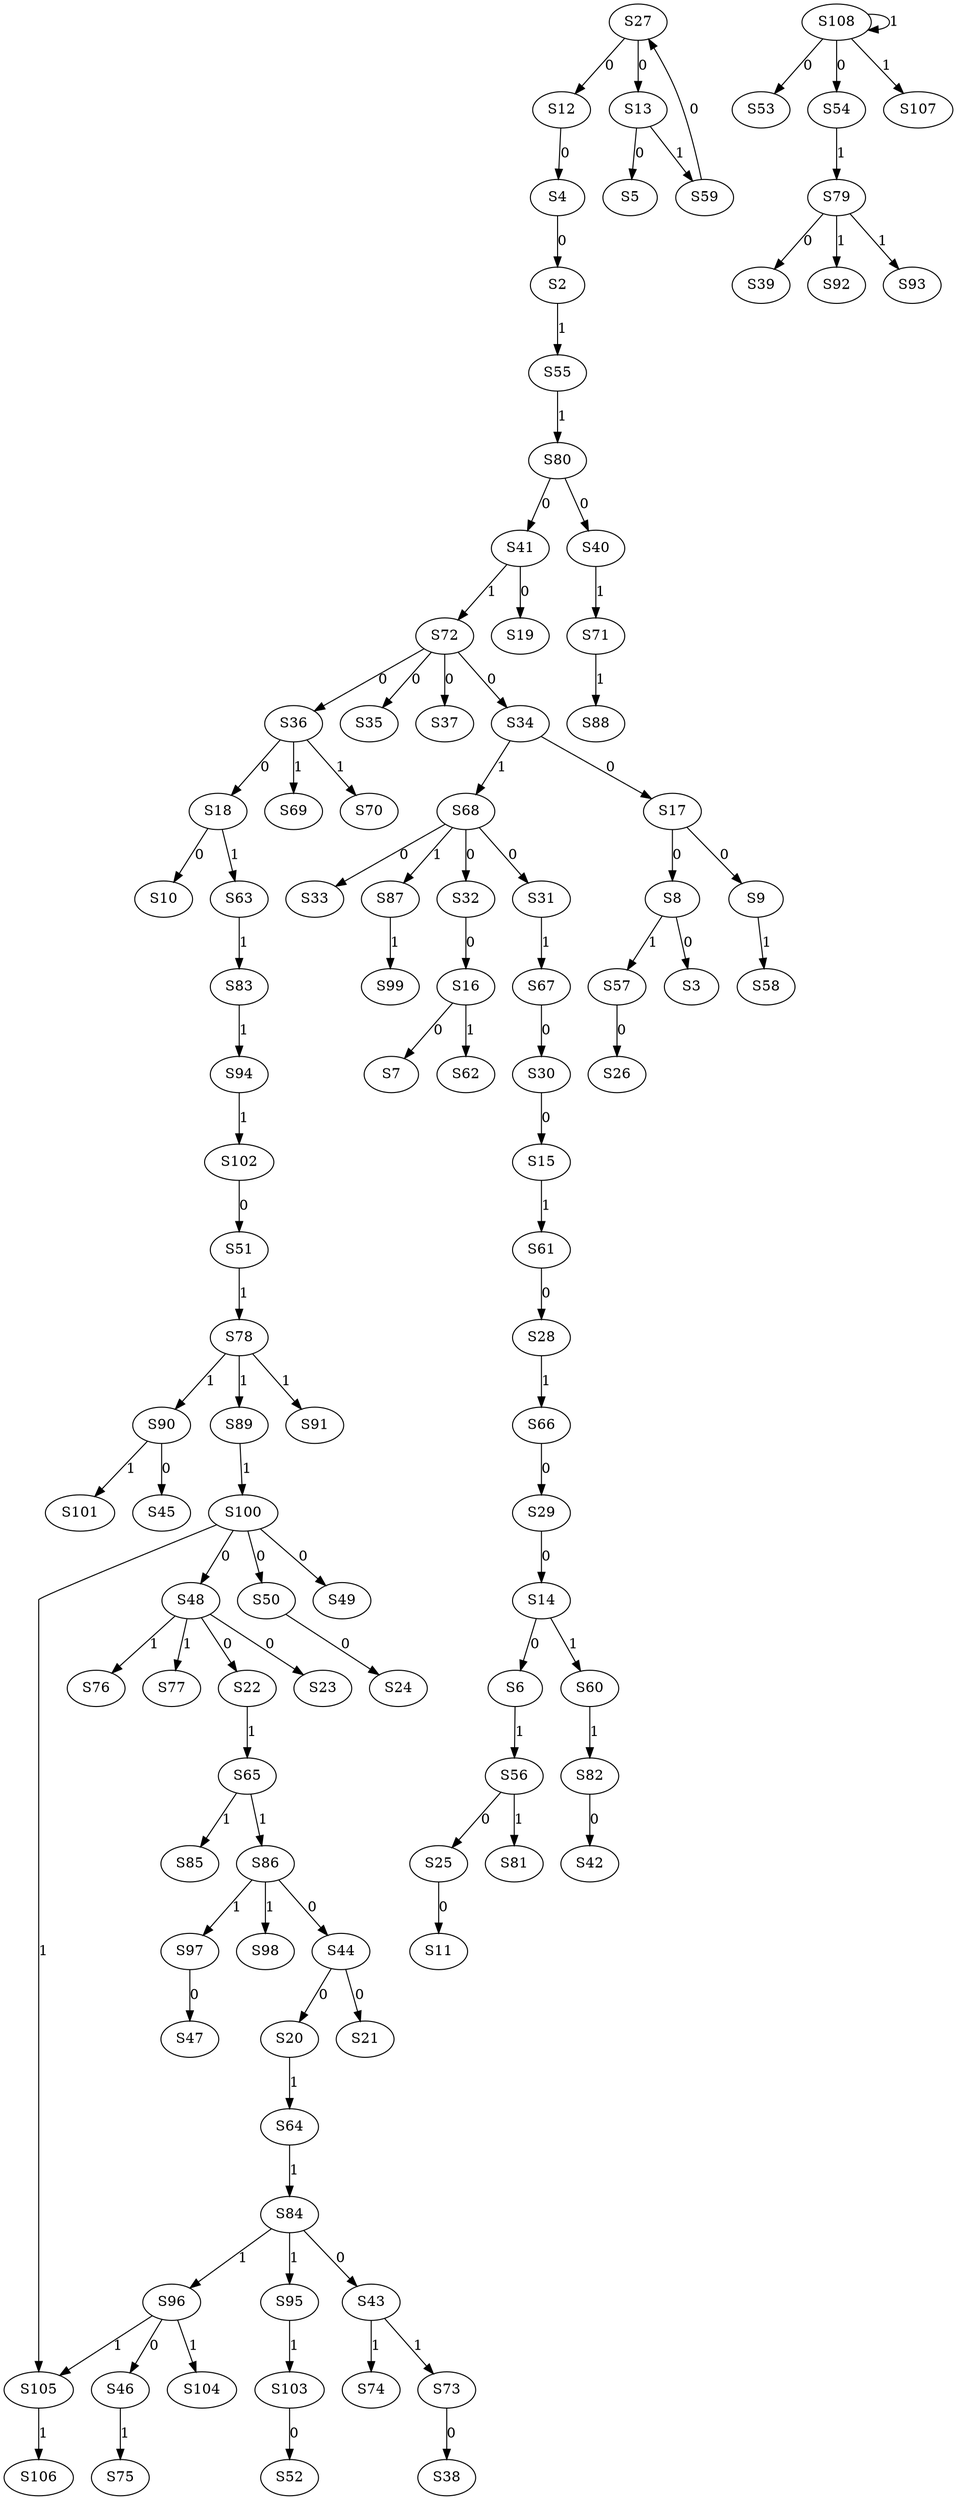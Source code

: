 strict digraph {
	S4 -> S2 [ label = 0 ];
	S8 -> S3 [ label = 0 ];
	S12 -> S4 [ label = 0 ];
	S13 -> S5 [ label = 0 ];
	S14 -> S6 [ label = 0 ];
	S16 -> S7 [ label = 0 ];
	S17 -> S8 [ label = 0 ];
	S17 -> S9 [ label = 0 ];
	S18 -> S10 [ label = 0 ];
	S25 -> S11 [ label = 0 ];
	S27 -> S12 [ label = 0 ];
	S27 -> S13 [ label = 0 ];
	S29 -> S14 [ label = 0 ];
	S30 -> S15 [ label = 0 ];
	S32 -> S16 [ label = 0 ];
	S34 -> S17 [ label = 0 ];
	S36 -> S18 [ label = 0 ];
	S41 -> S19 [ label = 0 ];
	S44 -> S20 [ label = 0 ];
	S44 -> S21 [ label = 0 ];
	S48 -> S22 [ label = 0 ];
	S48 -> S23 [ label = 0 ];
	S50 -> S24 [ label = 0 ];
	S56 -> S25 [ label = 0 ];
	S57 -> S26 [ label = 0 ];
	S59 -> S27 [ label = 0 ];
	S61 -> S28 [ label = 0 ];
	S66 -> S29 [ label = 0 ];
	S67 -> S30 [ label = 0 ];
	S68 -> S31 [ label = 0 ];
	S68 -> S32 [ label = 0 ];
	S68 -> S33 [ label = 0 ];
	S72 -> S34 [ label = 0 ];
	S72 -> S35 [ label = 0 ];
	S72 -> S36 [ label = 0 ];
	S72 -> S37 [ label = 0 ];
	S73 -> S38 [ label = 0 ];
	S79 -> S39 [ label = 0 ];
	S80 -> S40 [ label = 0 ];
	S80 -> S41 [ label = 0 ];
	S82 -> S42 [ label = 0 ];
	S84 -> S43 [ label = 0 ];
	S86 -> S44 [ label = 0 ];
	S90 -> S45 [ label = 0 ];
	S96 -> S46 [ label = 0 ];
	S97 -> S47 [ label = 0 ];
	S100 -> S48 [ label = 0 ];
	S100 -> S49 [ label = 0 ];
	S100 -> S50 [ label = 0 ];
	S102 -> S51 [ label = 0 ];
	S103 -> S52 [ label = 0 ];
	S108 -> S53 [ label = 0 ];
	S108 -> S54 [ label = 0 ];
	S2 -> S55 [ label = 1 ];
	S6 -> S56 [ label = 1 ];
	S8 -> S57 [ label = 1 ];
	S9 -> S58 [ label = 1 ];
	S13 -> S59 [ label = 1 ];
	S14 -> S60 [ label = 1 ];
	S15 -> S61 [ label = 1 ];
	S16 -> S62 [ label = 1 ];
	S18 -> S63 [ label = 1 ];
	S20 -> S64 [ label = 1 ];
	S22 -> S65 [ label = 1 ];
	S28 -> S66 [ label = 1 ];
	S31 -> S67 [ label = 1 ];
	S34 -> S68 [ label = 1 ];
	S36 -> S69 [ label = 1 ];
	S36 -> S70 [ label = 1 ];
	S40 -> S71 [ label = 1 ];
	S41 -> S72 [ label = 1 ];
	S43 -> S73 [ label = 1 ];
	S43 -> S74 [ label = 1 ];
	S46 -> S75 [ label = 1 ];
	S48 -> S76 [ label = 1 ];
	S48 -> S77 [ label = 1 ];
	S51 -> S78 [ label = 1 ];
	S54 -> S79 [ label = 1 ];
	S55 -> S80 [ label = 1 ];
	S56 -> S81 [ label = 1 ];
	S60 -> S82 [ label = 1 ];
	S63 -> S83 [ label = 1 ];
	S64 -> S84 [ label = 1 ];
	S65 -> S85 [ label = 1 ];
	S65 -> S86 [ label = 1 ];
	S68 -> S87 [ label = 1 ];
	S71 -> S88 [ label = 1 ];
	S78 -> S89 [ label = 1 ];
	S78 -> S90 [ label = 1 ];
	S78 -> S91 [ label = 1 ];
	S79 -> S92 [ label = 1 ];
	S79 -> S93 [ label = 1 ];
	S83 -> S94 [ label = 1 ];
	S84 -> S95 [ label = 1 ];
	S84 -> S96 [ label = 1 ];
	S86 -> S97 [ label = 1 ];
	S86 -> S98 [ label = 1 ];
	S87 -> S99 [ label = 1 ];
	S89 -> S100 [ label = 1 ];
	S90 -> S101 [ label = 1 ];
	S94 -> S102 [ label = 1 ];
	S95 -> S103 [ label = 1 ];
	S96 -> S104 [ label = 1 ];
	S96 -> S105 [ label = 1 ];
	S105 -> S106 [ label = 1 ];
	S108 -> S107 [ label = 1 ];
	S108 -> S108 [ label = 1 ];
	S100 -> S105 [ label = 1 ];
}